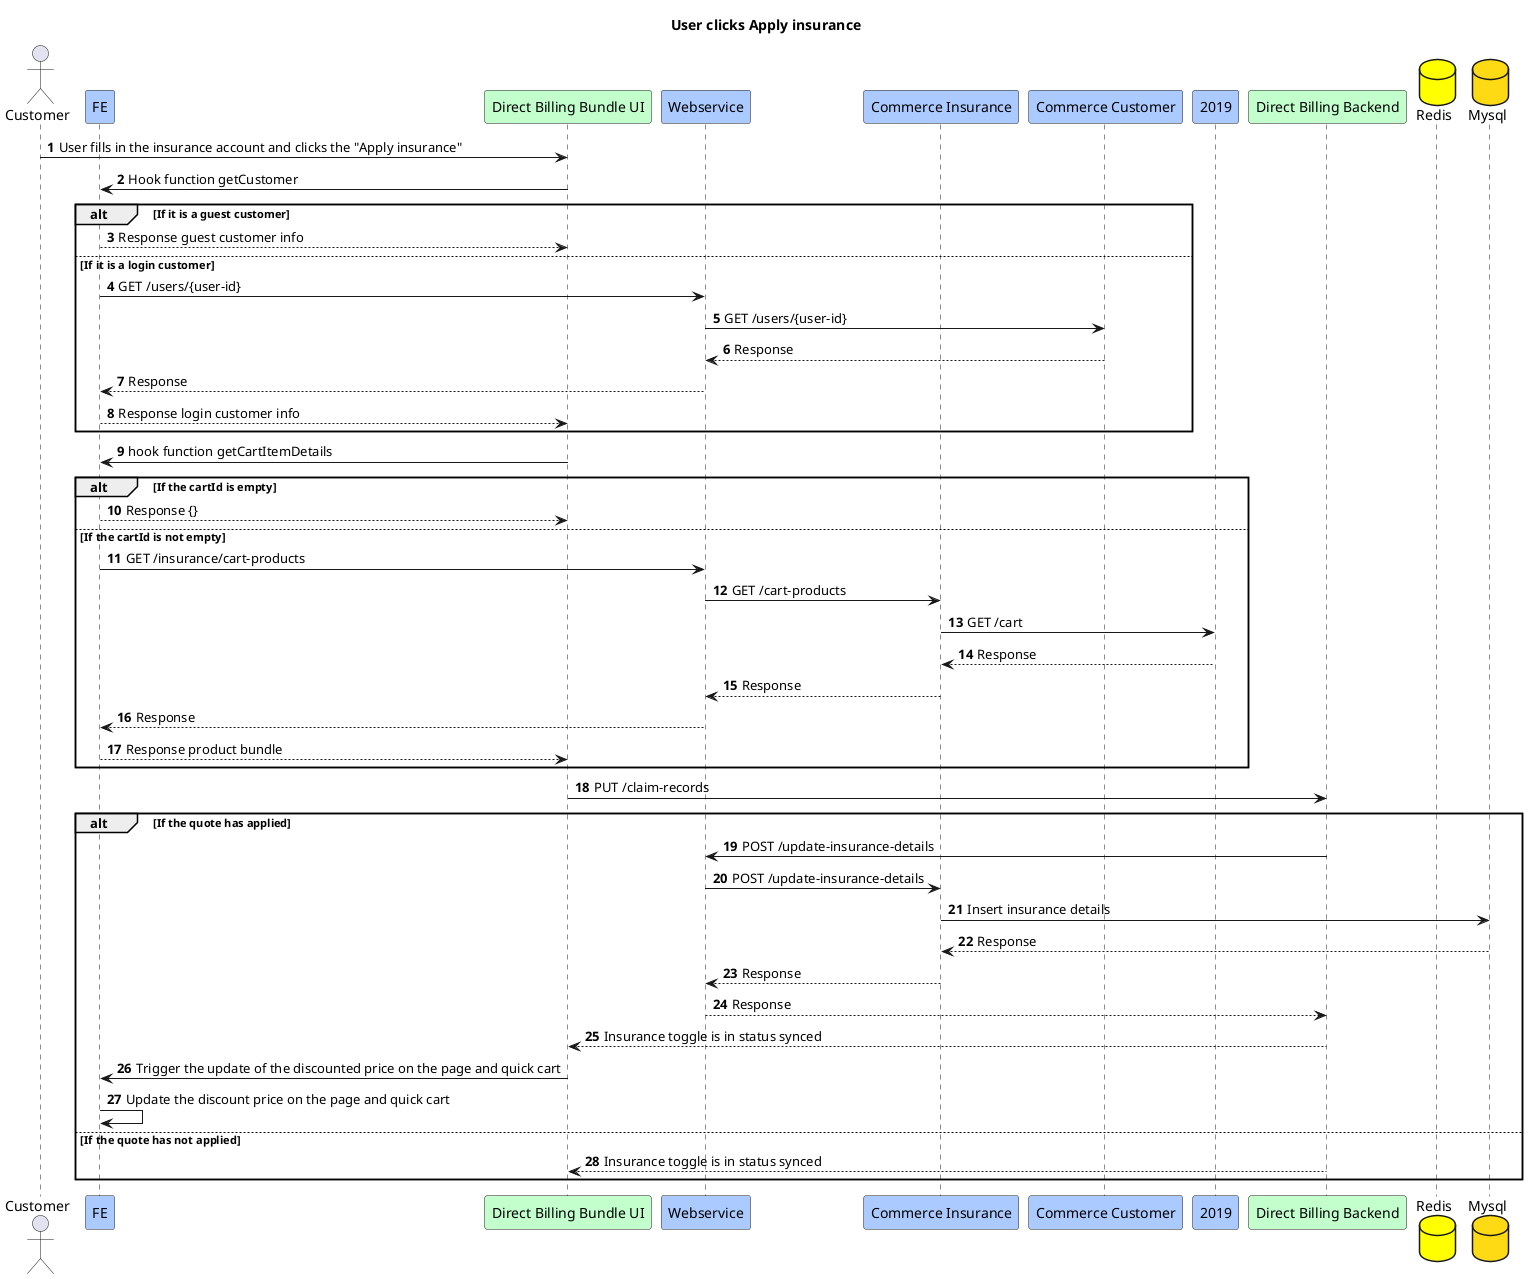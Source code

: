 @startuml
title User clicks Apply insurance
actor Customer
participant FE #abcaff
participant "Direct Billing Bundle UI" #c3ffcd
participant "Webservice" #abcaff
participant "Commerce Insurance" #abcaff
participant "Commerce Customer" #abcaff
participant "2019" #abcaff
participant "Direct Billing Backend" #c3ffcd
database "Redis" #yellow
database "Mysql" #fdda14

autonumber
Customer -> "Direct Billing Bundle UI":User fills in the insurance account and clicks the "Apply insurance"
"Direct Billing Bundle UI" -> FE:Hook function getCustomer

alt If it is a guest customer
    FE --> "Direct Billing Bundle UI":Response guest customer info
else If it is a login customer
    FE -> "Webservice":GET /users/{user-id}
    "Webservice" -> "Commerce Customer":GET /users/{user-id}
    "Commerce Customer" --> "Webservice":Response
    "Webservice" --> FE:Response
    FE --> "Direct Billing Bundle UI":Response login customer info
end

"Direct Billing Bundle UI" -> FE:hook function getCartItemDetails
alt If the cartId is empty
    FE --> "Direct Billing Bundle UI":Response {}
else If the cartId is not empty
    FE -> "Webservice":GET /insurance/cart-products
    "Webservice" -> "Commerce Insurance":GET /cart-products
    "Commerce Insurance" -> 2019:GET /cart
    2019 --> "Commerce Insurance":Response
    "Commerce Insurance" --> "Webservice":Response
    "Webservice" --> FE:Response
    FE --> "Direct Billing Bundle UI":Response product bundle
end

"Direct Billing Bundle UI" -> "Direct Billing Backend": PUT /claim-records

alt If the quote has applied
    "Direct Billing Backend" -> "Webservice":POST /update-insurance-details
    "Webservice" -> "Commerce Insurance":POST /update-insurance-details
    "Commerce Insurance" -> "Mysql":Insert insurance details
    "Mysql" --> "Commerce Insurance":Response
    "Commerce Insurance" --> "Webservice":Response
    "Webservice" --> "Direct Billing Backend":Response
    "Direct Billing Backend" --> "Direct Billing Bundle UI":Insurance toggle is in status synced
    "Direct Billing Bundle UI" -> FE:Trigger the update of the discounted price on the page and quick cart
    FE -> FE:Update the discount price on the page and quick cart
else If the quote has not applied
    "Direct Billing Backend" --> "Direct Billing Bundle UI":Insurance toggle is in status synced
end
@enduml

